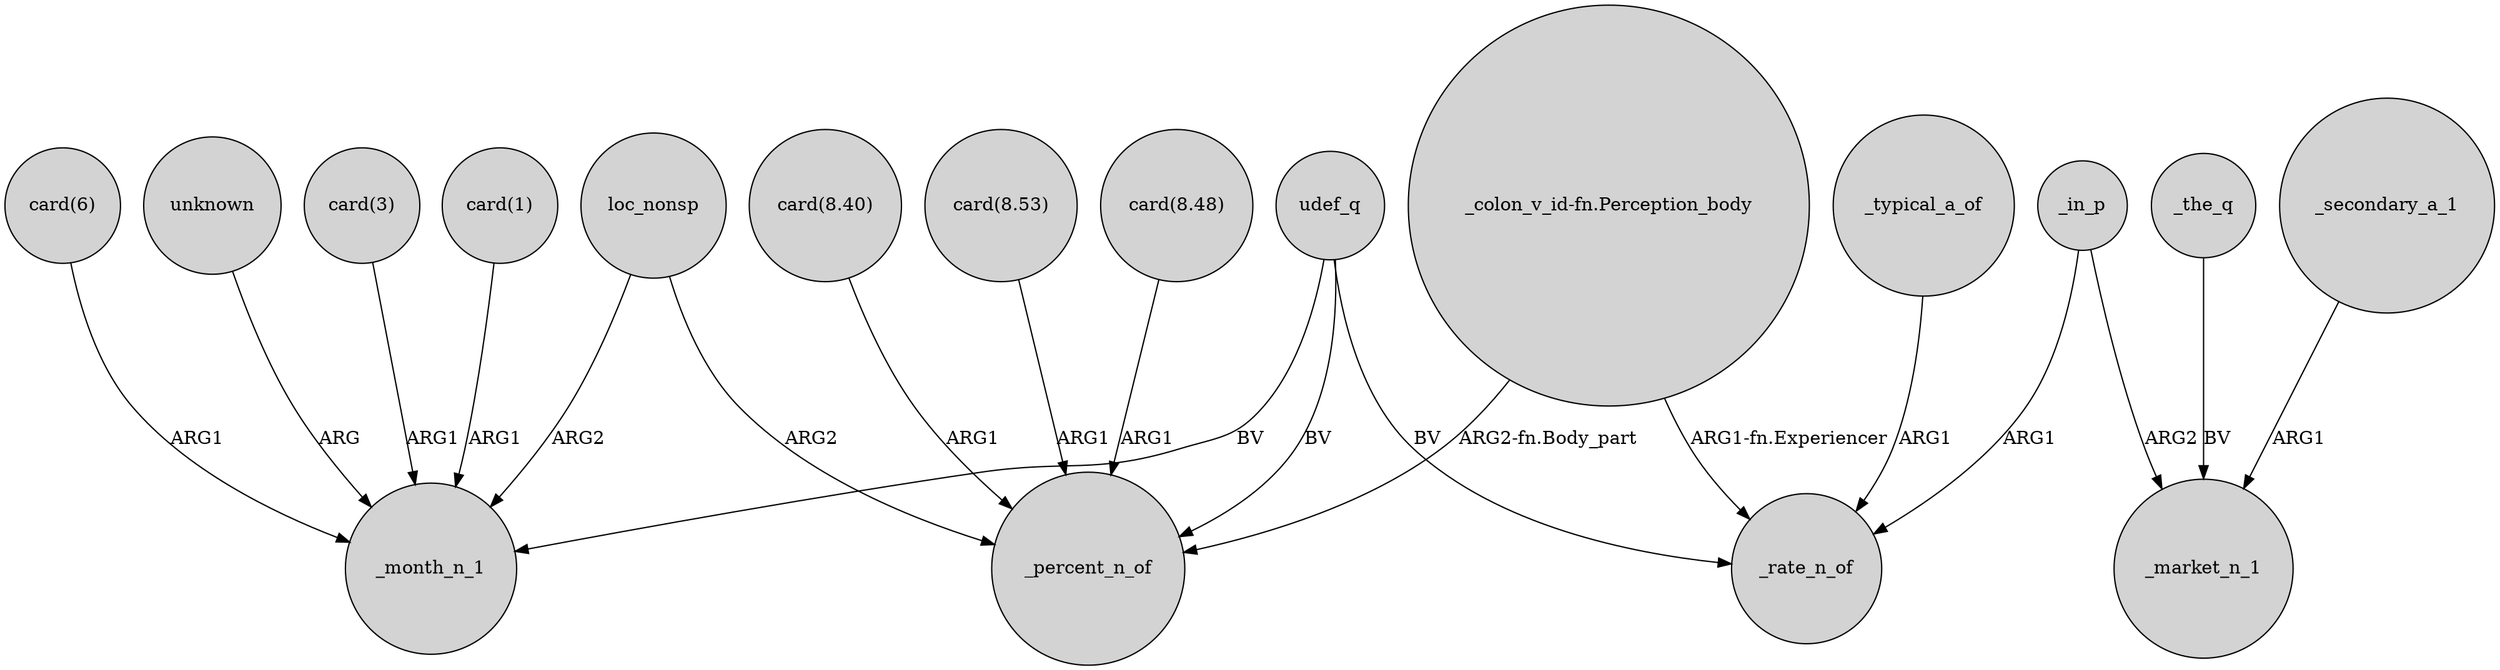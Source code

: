 digraph {
	node [shape=circle style=filled]
	udef_q -> _month_n_1 [label=BV]
	"card(8.53)" -> _percent_n_of [label=ARG1]
	"card(8.48)" -> _percent_n_of [label=ARG1]
	"_colon_v_id-fn.Perception_body" -> _rate_n_of [label="ARG1-fn.Experiencer"]
	"card(3)" -> _month_n_1 [label=ARG1]
	"card(8.40)" -> _percent_n_of [label=ARG1]
	udef_q -> _rate_n_of [label=BV]
	_typical_a_of -> _rate_n_of [label=ARG1]
	_the_q -> _market_n_1 [label=BV]
	"_colon_v_id-fn.Perception_body" -> _percent_n_of [label="ARG2-fn.Body_part"]
	loc_nonsp -> _month_n_1 [label=ARG2]
	_in_p -> _market_n_1 [label=ARG2]
	"card(1)" -> _month_n_1 [label=ARG1]
	_in_p -> _rate_n_of [label=ARG1]
	udef_q -> _percent_n_of [label=BV]
	"card(6)" -> _month_n_1 [label=ARG1]
	_secondary_a_1 -> _market_n_1 [label=ARG1]
	unknown -> _month_n_1 [label=ARG]
	loc_nonsp -> _percent_n_of [label=ARG2]
}
